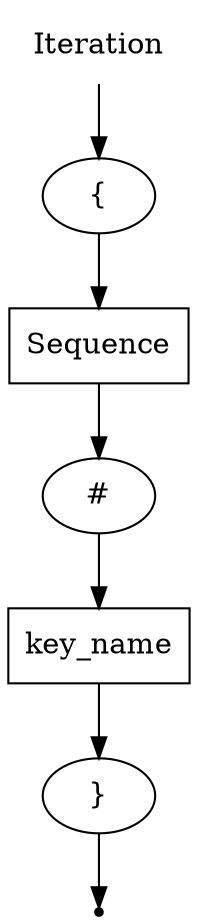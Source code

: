 digraph Iteration {
    start [label = "Iteration" shape = plaintext];
    end [label = "" shape = point];
    A [label = "{" shape = oval];
    B [label = "Sequence" shape = box];
    C [label = "#" shape = oval];
    D [label = "key_name" shape = box];
    E [label = "}" shape = oval];
    start -> A;
    A -> B;
    B -> C;
    C -> D;
    D -> E;
    E -> end;
}